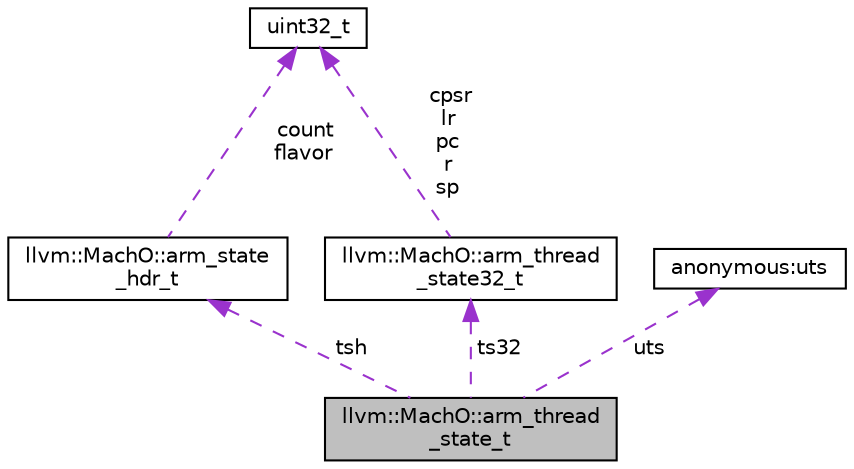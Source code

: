 digraph "llvm::MachO::arm_thread_state_t"
{
 // LATEX_PDF_SIZE
  bgcolor="transparent";
  edge [fontname="Helvetica",fontsize="10",labelfontname="Helvetica",labelfontsize="10"];
  node [fontname="Helvetica",fontsize="10",shape="box"];
  Node1 [label="llvm::MachO::arm_thread\l_state_t",height=0.2,width=0.4,color="black", fillcolor="grey75", style="filled", fontcolor="black",tooltip=" "];
  Node2 -> Node1 [dir="back",color="darkorchid3",fontsize="10",style="dashed",label=" tsh" ,fontname="Helvetica"];
  Node2 [label="llvm::MachO::arm_state\l_hdr_t",height=0.2,width=0.4,color="black",URL="$structllvm_1_1MachO_1_1arm__state__hdr__t.html",tooltip=" "];
  Node3 -> Node2 [dir="back",color="darkorchid3",fontsize="10",style="dashed",label=" count\nflavor" ,fontname="Helvetica"];
  Node3 [label="uint32_t",height=0.2,width=0.4,color="black",URL="$classuint32__t.html",tooltip=" "];
  Node4 -> Node1 [dir="back",color="darkorchid3",fontsize="10",style="dashed",label=" ts32" ,fontname="Helvetica"];
  Node4 [label="llvm::MachO::arm_thread\l_state32_t",height=0.2,width=0.4,color="black",URL="$structllvm_1_1MachO_1_1arm__thread__state32__t.html",tooltip=" "];
  Node3 -> Node4 [dir="back",color="darkorchid3",fontsize="10",style="dashed",label=" cpsr\nlr\npc\nr\nsp" ,fontname="Helvetica"];
  Node5 -> Node1 [dir="back",color="darkorchid3",fontsize="10",style="dashed",label=" uts" ,fontname="Helvetica"];
  Node5 [label="anonymous:uts",height=0.2,width=0.4,color="black",tooltip=" "];
}
